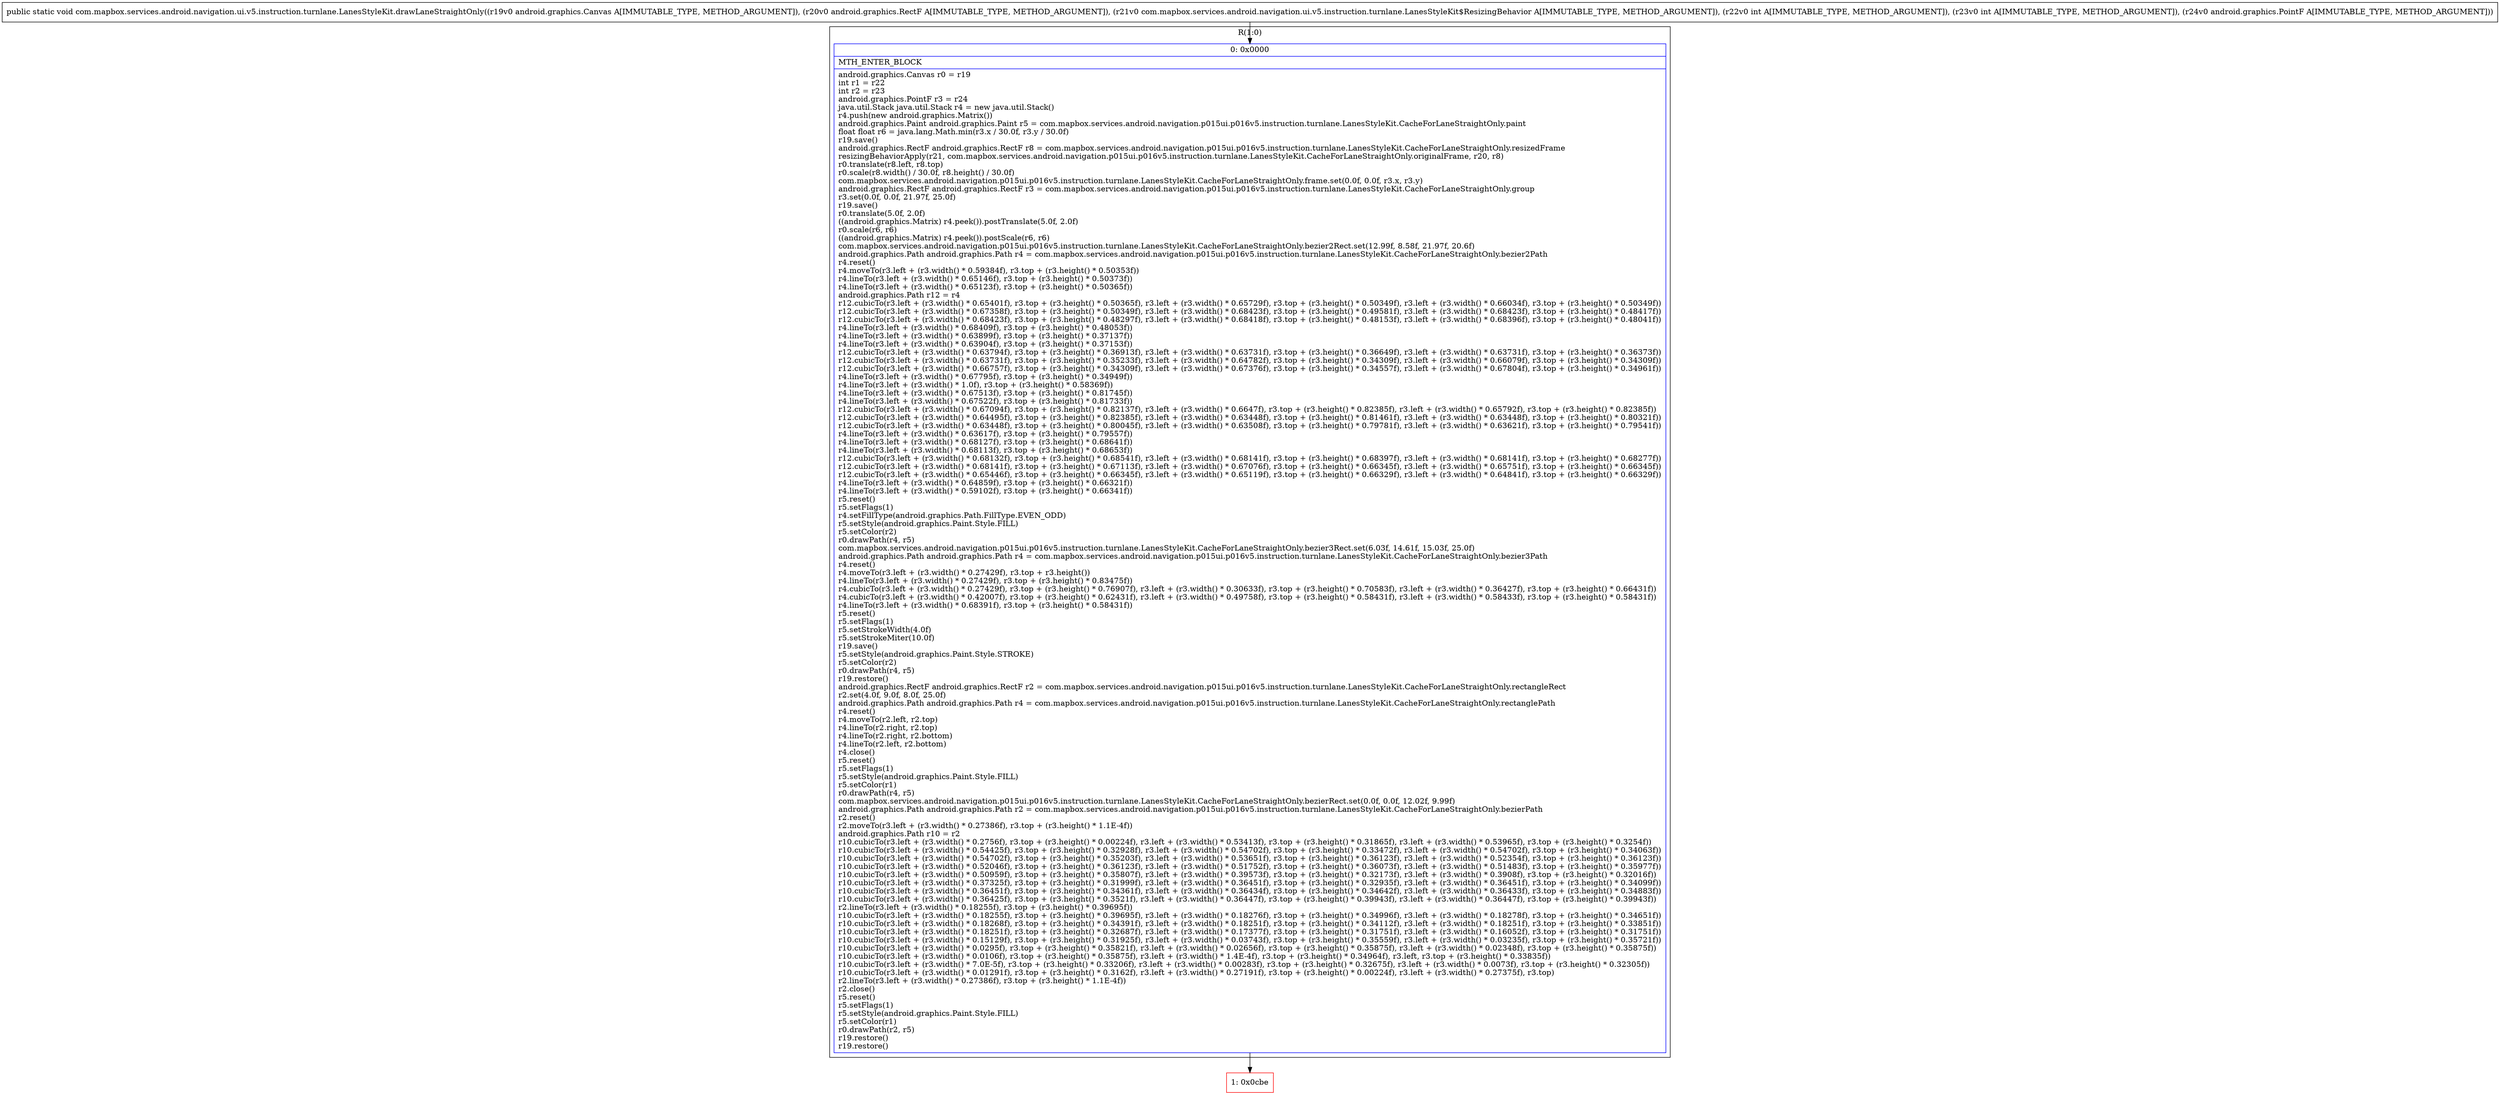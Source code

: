 digraph "CFG forcom.mapbox.services.android.navigation.ui.v5.instruction.turnlane.LanesStyleKit.drawLaneStraightOnly(Landroid\/graphics\/Canvas;Landroid\/graphics\/RectF;Lcom\/mapbox\/services\/android\/navigation\/ui\/v5\/instruction\/turnlane\/LanesStyleKit$ResizingBehavior;IILandroid\/graphics\/PointF;)V" {
subgraph cluster_Region_349131032 {
label = "R(1:0)";
node [shape=record,color=blue];
Node_0 [shape=record,label="{0\:\ 0x0000|MTH_ENTER_BLOCK\l|android.graphics.Canvas r0 = r19\lint r1 = r22\lint r2 = r23\landroid.graphics.PointF r3 = r24\ljava.util.Stack java.util.Stack r4 = new java.util.Stack()\lr4.push(new android.graphics.Matrix())\landroid.graphics.Paint android.graphics.Paint r5 = com.mapbox.services.android.navigation.p015ui.p016v5.instruction.turnlane.LanesStyleKit.CacheForLaneStraightOnly.paint\lfloat float r6 = java.lang.Math.min(r3.x \/ 30.0f, r3.y \/ 30.0f)\lr19.save()\landroid.graphics.RectF android.graphics.RectF r8 = com.mapbox.services.android.navigation.p015ui.p016v5.instruction.turnlane.LanesStyleKit.CacheForLaneStraightOnly.resizedFrame\lresizingBehaviorApply(r21, com.mapbox.services.android.navigation.p015ui.p016v5.instruction.turnlane.LanesStyleKit.CacheForLaneStraightOnly.originalFrame, r20, r8)\lr0.translate(r8.left, r8.top)\lr0.scale(r8.width() \/ 30.0f, r8.height() \/ 30.0f)\lcom.mapbox.services.android.navigation.p015ui.p016v5.instruction.turnlane.LanesStyleKit.CacheForLaneStraightOnly.frame.set(0.0f, 0.0f, r3.x, r3.y)\landroid.graphics.RectF android.graphics.RectF r3 = com.mapbox.services.android.navigation.p015ui.p016v5.instruction.turnlane.LanesStyleKit.CacheForLaneStraightOnly.group\lr3.set(0.0f, 0.0f, 21.97f, 25.0f)\lr19.save()\lr0.translate(5.0f, 2.0f)\l((android.graphics.Matrix) r4.peek()).postTranslate(5.0f, 2.0f)\lr0.scale(r6, r6)\l((android.graphics.Matrix) r4.peek()).postScale(r6, r6)\lcom.mapbox.services.android.navigation.p015ui.p016v5.instruction.turnlane.LanesStyleKit.CacheForLaneStraightOnly.bezier2Rect.set(12.99f, 8.58f, 21.97f, 20.6f)\landroid.graphics.Path android.graphics.Path r4 = com.mapbox.services.android.navigation.p015ui.p016v5.instruction.turnlane.LanesStyleKit.CacheForLaneStraightOnly.bezier2Path\lr4.reset()\lr4.moveTo(r3.left + (r3.width() * 0.59384f), r3.top + (r3.height() * 0.50353f))\lr4.lineTo(r3.left + (r3.width() * 0.65146f), r3.top + (r3.height() * 0.50373f))\lr4.lineTo(r3.left + (r3.width() * 0.65123f), r3.top + (r3.height() * 0.50365f))\landroid.graphics.Path r12 = r4\lr12.cubicTo(r3.left + (r3.width() * 0.65401f), r3.top + (r3.height() * 0.50365f), r3.left + (r3.width() * 0.65729f), r3.top + (r3.height() * 0.50349f), r3.left + (r3.width() * 0.66034f), r3.top + (r3.height() * 0.50349f))\lr12.cubicTo(r3.left + (r3.width() * 0.67358f), r3.top + (r3.height() * 0.50349f), r3.left + (r3.width() * 0.68423f), r3.top + (r3.height() * 0.49581f), r3.left + (r3.width() * 0.68423f), r3.top + (r3.height() * 0.48417f))\lr12.cubicTo(r3.left + (r3.width() * 0.68423f), r3.top + (r3.height() * 0.48297f), r3.left + (r3.width() * 0.68418f), r3.top + (r3.height() * 0.48153f), r3.left + (r3.width() * 0.68396f), r3.top + (r3.height() * 0.48041f))\lr4.lineTo(r3.left + (r3.width() * 0.68409f), r3.top + (r3.height() * 0.48053f))\lr4.lineTo(r3.left + (r3.width() * 0.63899f), r3.top + (r3.height() * 0.37137f))\lr4.lineTo(r3.left + (r3.width() * 0.63904f), r3.top + (r3.height() * 0.37153f))\lr12.cubicTo(r3.left + (r3.width() * 0.63794f), r3.top + (r3.height() * 0.36913f), r3.left + (r3.width() * 0.63731f), r3.top + (r3.height() * 0.36649f), r3.left + (r3.width() * 0.63731f), r3.top + (r3.height() * 0.36373f))\lr12.cubicTo(r3.left + (r3.width() * 0.63731f), r3.top + (r3.height() * 0.35233f), r3.left + (r3.width() * 0.64782f), r3.top + (r3.height() * 0.34309f), r3.left + (r3.width() * 0.66079f), r3.top + (r3.height() * 0.34309f))\lr12.cubicTo(r3.left + (r3.width() * 0.66757f), r3.top + (r3.height() * 0.34309f), r3.left + (r3.width() * 0.67376f), r3.top + (r3.height() * 0.34557f), r3.left + (r3.width() * 0.67804f), r3.top + (r3.height() * 0.34961f))\lr4.lineTo(r3.left + (r3.width() * 0.67795f), r3.top + (r3.height() * 0.34949f))\lr4.lineTo(r3.left + (r3.width() * 1.0f), r3.top + (r3.height() * 0.58369f))\lr4.lineTo(r3.left + (r3.width() * 0.67513f), r3.top + (r3.height() * 0.81745f))\lr4.lineTo(r3.left + (r3.width() * 0.67522f), r3.top + (r3.height() * 0.81733f))\lr12.cubicTo(r3.left + (r3.width() * 0.67094f), r3.top + (r3.height() * 0.82137f), r3.left + (r3.width() * 0.6647f), r3.top + (r3.height() * 0.82385f), r3.left + (r3.width() * 0.65792f), r3.top + (r3.height() * 0.82385f))\lr12.cubicTo(r3.left + (r3.width() * 0.64495f), r3.top + (r3.height() * 0.82385f), r3.left + (r3.width() * 0.63448f), r3.top + (r3.height() * 0.81461f), r3.left + (r3.width() * 0.63448f), r3.top + (r3.height() * 0.80321f))\lr12.cubicTo(r3.left + (r3.width() * 0.63448f), r3.top + (r3.height() * 0.80045f), r3.left + (r3.width() * 0.63508f), r3.top + (r3.height() * 0.79781f), r3.left + (r3.width() * 0.63621f), r3.top + (r3.height() * 0.79541f))\lr4.lineTo(r3.left + (r3.width() * 0.63617f), r3.top + (r3.height() * 0.79557f))\lr4.lineTo(r3.left + (r3.width() * 0.68127f), r3.top + (r3.height() * 0.68641f))\lr4.lineTo(r3.left + (r3.width() * 0.68113f), r3.top + (r3.height() * 0.68653f))\lr12.cubicTo(r3.left + (r3.width() * 0.68132f), r3.top + (r3.height() * 0.68541f), r3.left + (r3.width() * 0.68141f), r3.top + (r3.height() * 0.68397f), r3.left + (r3.width() * 0.68141f), r3.top + (r3.height() * 0.68277f))\lr12.cubicTo(r3.left + (r3.width() * 0.68141f), r3.top + (r3.height() * 0.67113f), r3.left + (r3.width() * 0.67076f), r3.top + (r3.height() * 0.66345f), r3.left + (r3.width() * 0.65751f), r3.top + (r3.height() * 0.66345f))\lr12.cubicTo(r3.left + (r3.width() * 0.65446f), r3.top + (r3.height() * 0.66345f), r3.left + (r3.width() * 0.65119f), r3.top + (r3.height() * 0.66329f), r3.left + (r3.width() * 0.64841f), r3.top + (r3.height() * 0.66329f))\lr4.lineTo(r3.left + (r3.width() * 0.64859f), r3.top + (r3.height() * 0.66321f))\lr4.lineTo(r3.left + (r3.width() * 0.59102f), r3.top + (r3.height() * 0.66341f))\lr5.reset()\lr5.setFlags(1)\lr4.setFillType(android.graphics.Path.FillType.EVEN_ODD)\lr5.setStyle(android.graphics.Paint.Style.FILL)\lr5.setColor(r2)\lr0.drawPath(r4, r5)\lcom.mapbox.services.android.navigation.p015ui.p016v5.instruction.turnlane.LanesStyleKit.CacheForLaneStraightOnly.bezier3Rect.set(6.03f, 14.61f, 15.03f, 25.0f)\landroid.graphics.Path android.graphics.Path r4 = com.mapbox.services.android.navigation.p015ui.p016v5.instruction.turnlane.LanesStyleKit.CacheForLaneStraightOnly.bezier3Path\lr4.reset()\lr4.moveTo(r3.left + (r3.width() * 0.27429f), r3.top + r3.height())\lr4.lineTo(r3.left + (r3.width() * 0.27429f), r3.top + (r3.height() * 0.83475f))\lr4.cubicTo(r3.left + (r3.width() * 0.27429f), r3.top + (r3.height() * 0.76907f), r3.left + (r3.width() * 0.30633f), r3.top + (r3.height() * 0.70583f), r3.left + (r3.width() * 0.36427f), r3.top + (r3.height() * 0.66431f))\lr4.cubicTo(r3.left + (r3.width() * 0.42007f), r3.top + (r3.height() * 0.62431f), r3.left + (r3.width() * 0.49758f), r3.top + (r3.height() * 0.58431f), r3.left + (r3.width() * 0.58433f), r3.top + (r3.height() * 0.58431f))\lr4.lineTo(r3.left + (r3.width() * 0.68391f), r3.top + (r3.height() * 0.58431f))\lr5.reset()\lr5.setFlags(1)\lr5.setStrokeWidth(4.0f)\lr5.setStrokeMiter(10.0f)\lr19.save()\lr5.setStyle(android.graphics.Paint.Style.STROKE)\lr5.setColor(r2)\lr0.drawPath(r4, r5)\lr19.restore()\landroid.graphics.RectF android.graphics.RectF r2 = com.mapbox.services.android.navigation.p015ui.p016v5.instruction.turnlane.LanesStyleKit.CacheForLaneStraightOnly.rectangleRect\lr2.set(4.0f, 9.0f, 8.0f, 25.0f)\landroid.graphics.Path android.graphics.Path r4 = com.mapbox.services.android.navigation.p015ui.p016v5.instruction.turnlane.LanesStyleKit.CacheForLaneStraightOnly.rectanglePath\lr4.reset()\lr4.moveTo(r2.left, r2.top)\lr4.lineTo(r2.right, r2.top)\lr4.lineTo(r2.right, r2.bottom)\lr4.lineTo(r2.left, r2.bottom)\lr4.close()\lr5.reset()\lr5.setFlags(1)\lr5.setStyle(android.graphics.Paint.Style.FILL)\lr5.setColor(r1)\lr0.drawPath(r4, r5)\lcom.mapbox.services.android.navigation.p015ui.p016v5.instruction.turnlane.LanesStyleKit.CacheForLaneStraightOnly.bezierRect.set(0.0f, 0.0f, 12.02f, 9.99f)\landroid.graphics.Path android.graphics.Path r2 = com.mapbox.services.android.navigation.p015ui.p016v5.instruction.turnlane.LanesStyleKit.CacheForLaneStraightOnly.bezierPath\lr2.reset()\lr2.moveTo(r3.left + (r3.width() * 0.27386f), r3.top + (r3.height() * 1.1E\-4f))\landroid.graphics.Path r10 = r2\lr10.cubicTo(r3.left + (r3.width() * 0.2756f), r3.top + (r3.height() * 0.00224f), r3.left + (r3.width() * 0.53413f), r3.top + (r3.height() * 0.31865f), r3.left + (r3.width() * 0.53965f), r3.top + (r3.height() * 0.3254f))\lr10.cubicTo(r3.left + (r3.width() * 0.54425f), r3.top + (r3.height() * 0.32928f), r3.left + (r3.width() * 0.54702f), r3.top + (r3.height() * 0.33472f), r3.left + (r3.width() * 0.54702f), r3.top + (r3.height() * 0.34063f))\lr10.cubicTo(r3.left + (r3.width() * 0.54702f), r3.top + (r3.height() * 0.35203f), r3.left + (r3.width() * 0.53651f), r3.top + (r3.height() * 0.36123f), r3.left + (r3.width() * 0.52354f), r3.top + (r3.height() * 0.36123f))\lr10.cubicTo(r3.left + (r3.width() * 0.52046f), r3.top + (r3.height() * 0.36123f), r3.left + (r3.width() * 0.51752f), r3.top + (r3.height() * 0.36073f), r3.left + (r3.width() * 0.51483f), r3.top + (r3.height() * 0.35977f))\lr10.cubicTo(r3.left + (r3.width() * 0.50959f), r3.top + (r3.height() * 0.35807f), r3.left + (r3.width() * 0.39573f), r3.top + (r3.height() * 0.32173f), r3.left + (r3.width() * 0.3908f), r3.top + (r3.height() * 0.32016f))\lr10.cubicTo(r3.left + (r3.width() * 0.37325f), r3.top + (r3.height() * 0.31999f), r3.left + (r3.width() * 0.36451f), r3.top + (r3.height() * 0.32935f), r3.left + (r3.width() * 0.36451f), r3.top + (r3.height() * 0.34099f))\lr10.cubicTo(r3.left + (r3.width() * 0.36451f), r3.top + (r3.height() * 0.34361f), r3.left + (r3.width() * 0.36434f), r3.top + (r3.height() * 0.34642f), r3.left + (r3.width() * 0.36433f), r3.top + (r3.height() * 0.34883f))\lr10.cubicTo(r3.left + (r3.width() * 0.36425f), r3.top + (r3.height() * 0.3521f), r3.left + (r3.width() * 0.36447f), r3.top + (r3.height() * 0.39943f), r3.left + (r3.width() * 0.36447f), r3.top + (r3.height() * 0.39943f))\lr2.lineTo(r3.left + (r3.width() * 0.18255f), r3.top + (r3.height() * 0.39695f))\lr10.cubicTo(r3.left + (r3.width() * 0.18255f), r3.top + (r3.height() * 0.39695f), r3.left + (r3.width() * 0.18276f), r3.top + (r3.height() * 0.34996f), r3.left + (r3.width() * 0.18278f), r3.top + (r3.height() * 0.34651f))\lr10.cubicTo(r3.left + (r3.width() * 0.18268f), r3.top + (r3.height() * 0.34391f), r3.left + (r3.width() * 0.18251f), r3.top + (r3.height() * 0.34112f), r3.left + (r3.width() * 0.18251f), r3.top + (r3.height() * 0.33851f))\lr10.cubicTo(r3.left + (r3.width() * 0.18251f), r3.top + (r3.height() * 0.32687f), r3.left + (r3.width() * 0.17377f), r3.top + (r3.height() * 0.31751f), r3.left + (r3.width() * 0.16052f), r3.top + (r3.height() * 0.31751f))\lr10.cubicTo(r3.left + (r3.width() * 0.15129f), r3.top + (r3.height() * 0.31925f), r3.left + (r3.width() * 0.03743f), r3.top + (r3.height() * 0.35559f), r3.left + (r3.width() * 0.03235f), r3.top + (r3.height() * 0.35721f))\lr10.cubicTo(r3.left + (r3.width() * 0.0295f), r3.top + (r3.height() * 0.35821f), r3.left + (r3.width() * 0.02656f), r3.top + (r3.height() * 0.35875f), r3.left + (r3.width() * 0.02348f), r3.top + (r3.height() * 0.35875f))\lr10.cubicTo(r3.left + (r3.width() * 0.0106f), r3.top + (r3.height() * 0.35875f), r3.left + (r3.width() * 1.4E\-4f), r3.top + (r3.height() * 0.34964f), r3.left, r3.top + (r3.height() * 0.33835f))\lr10.cubicTo(r3.left + (r3.width() * 7.0E\-5f), r3.top + (r3.height() * 0.33206f), r3.left + (r3.width() * 0.00283f), r3.top + (r3.height() * 0.32675f), r3.left + (r3.width() * 0.0073f), r3.top + (r3.height() * 0.32305f))\lr10.cubicTo(r3.left + (r3.width() * 0.01291f), r3.top + (r3.height() * 0.3162f), r3.left + (r3.width() * 0.27191f), r3.top + (r3.height() * 0.00224f), r3.left + (r3.width() * 0.27375f), r3.top)\lr2.lineTo(r3.left + (r3.width() * 0.27386f), r3.top + (r3.height() * 1.1E\-4f))\lr2.close()\lr5.reset()\lr5.setFlags(1)\lr5.setStyle(android.graphics.Paint.Style.FILL)\lr5.setColor(r1)\lr0.drawPath(r2, r5)\lr19.restore()\lr19.restore()\l}"];
}
Node_1 [shape=record,color=red,label="{1\:\ 0x0cbe}"];
MethodNode[shape=record,label="{public static void com.mapbox.services.android.navigation.ui.v5.instruction.turnlane.LanesStyleKit.drawLaneStraightOnly((r19v0 android.graphics.Canvas A[IMMUTABLE_TYPE, METHOD_ARGUMENT]), (r20v0 android.graphics.RectF A[IMMUTABLE_TYPE, METHOD_ARGUMENT]), (r21v0 com.mapbox.services.android.navigation.ui.v5.instruction.turnlane.LanesStyleKit$ResizingBehavior A[IMMUTABLE_TYPE, METHOD_ARGUMENT]), (r22v0 int A[IMMUTABLE_TYPE, METHOD_ARGUMENT]), (r23v0 int A[IMMUTABLE_TYPE, METHOD_ARGUMENT]), (r24v0 android.graphics.PointF A[IMMUTABLE_TYPE, METHOD_ARGUMENT])) }"];
MethodNode -> Node_0;
Node_0 -> Node_1;
}

